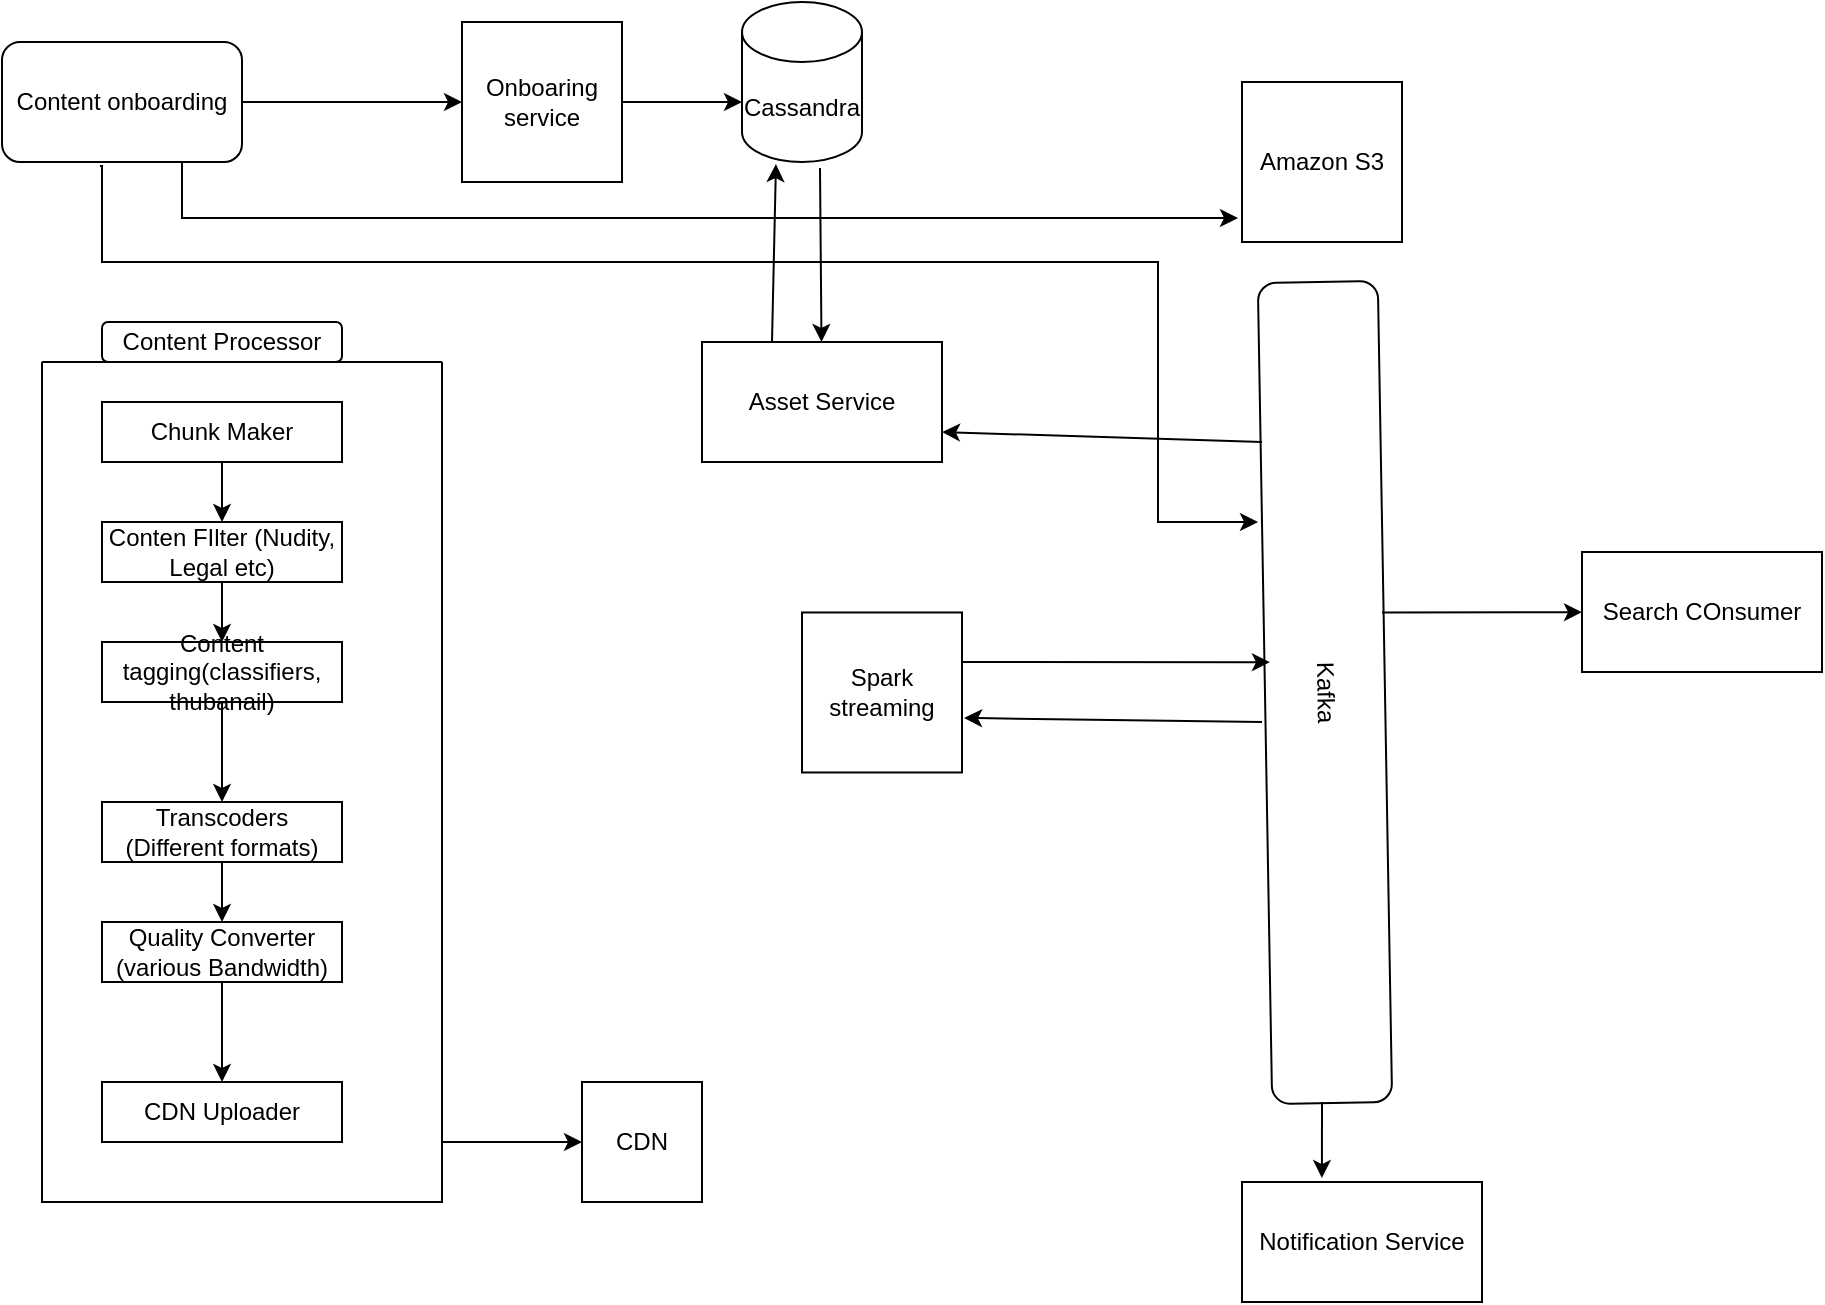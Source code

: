 <mxfile version="28.2.7">
  <diagram name="Page-1" id="gIT_AoULOeZtq3MnKvIx">
    <mxGraphModel dx="2276" dy="743" grid="1" gridSize="10" guides="1" tooltips="1" connect="1" arrows="1" fold="1" page="1" pageScale="1" pageWidth="850" pageHeight="1100" math="0" shadow="0">
      <root>
        <mxCell id="0" />
        <mxCell id="1" parent="0" />
        <mxCell id="sYgXYXVd1xDT1tKqQFDk-7" value="" style="edgeStyle=orthogonalEdgeStyle;rounded=0;orthogonalLoop=1;jettySize=auto;html=1;" edge="1" parent="1" source="sYgXYXVd1xDT1tKqQFDk-1">
          <mxGeometry relative="1" as="geometry">
            <mxPoint x="-60" y="50" as="targetPoint" />
          </mxGeometry>
        </mxCell>
        <mxCell id="sYgXYXVd1xDT1tKqQFDk-32" value="" style="edgeStyle=orthogonalEdgeStyle;rounded=0;orthogonalLoop=1;jettySize=auto;html=1;entryX=-0.025;entryY=0.85;entryDx=0;entryDy=0;entryPerimeter=0;" edge="1" parent="1" source="sYgXYXVd1xDT1tKqQFDk-1" target="sYgXYXVd1xDT1tKqQFDk-29">
          <mxGeometry relative="1" as="geometry">
            <Array as="points">
              <mxPoint x="-200" y="108" />
            </Array>
          </mxGeometry>
        </mxCell>
        <mxCell id="sYgXYXVd1xDT1tKqQFDk-1" value="Content onboarding" style="rounded=1;whiteSpace=wrap;html=1;" vertex="1" parent="1">
          <mxGeometry x="-290" y="20" width="120" height="60" as="geometry" />
        </mxCell>
        <mxCell id="sYgXYXVd1xDT1tKqQFDk-27" value="" style="edgeStyle=orthogonalEdgeStyle;rounded=0;orthogonalLoop=1;jettySize=auto;html=1;" edge="1" parent="1" source="sYgXYXVd1xDT1tKqQFDk-8">
          <mxGeometry relative="1" as="geometry">
            <mxPoint x="80" y="50" as="targetPoint" />
          </mxGeometry>
        </mxCell>
        <mxCell id="sYgXYXVd1xDT1tKqQFDk-8" value="Onboaring service" style="whiteSpace=wrap;html=1;aspect=fixed;" vertex="1" parent="1">
          <mxGeometry x="-60" y="10" width="80" height="80" as="geometry" />
        </mxCell>
        <mxCell id="sYgXYXVd1xDT1tKqQFDk-9" value="" style="swimlane;startSize=0;" vertex="1" parent="1">
          <mxGeometry x="-270" y="180" width="200" height="420" as="geometry" />
        </mxCell>
        <mxCell id="sYgXYXVd1xDT1tKqQFDk-19" value="" style="edgeStyle=orthogonalEdgeStyle;rounded=0;orthogonalLoop=1;jettySize=auto;html=1;" edge="1" parent="sYgXYXVd1xDT1tKqQFDk-9" source="sYgXYXVd1xDT1tKqQFDk-10" target="sYgXYXVd1xDT1tKqQFDk-12">
          <mxGeometry relative="1" as="geometry" />
        </mxCell>
        <mxCell id="sYgXYXVd1xDT1tKqQFDk-10" value="Chunk Maker" style="whiteSpace=wrap;html=1;" vertex="1" parent="sYgXYXVd1xDT1tKqQFDk-9">
          <mxGeometry x="30" y="20" width="120" height="30" as="geometry" />
        </mxCell>
        <mxCell id="sYgXYXVd1xDT1tKqQFDk-22" value="" style="edgeStyle=orthogonalEdgeStyle;rounded=0;orthogonalLoop=1;jettySize=auto;html=1;" edge="1" parent="sYgXYXVd1xDT1tKqQFDk-9" source="sYgXYXVd1xDT1tKqQFDk-14" target="sYgXYXVd1xDT1tKqQFDk-11">
          <mxGeometry relative="1" as="geometry" />
        </mxCell>
        <mxCell id="sYgXYXVd1xDT1tKqQFDk-14" value="Transcoders (Different formats)" style="whiteSpace=wrap;html=1;" vertex="1" parent="sYgXYXVd1xDT1tKqQFDk-9">
          <mxGeometry x="30" y="220" width="120" height="30" as="geometry" />
        </mxCell>
        <mxCell id="sYgXYXVd1xDT1tKqQFDk-21" value="" style="edgeStyle=orthogonalEdgeStyle;rounded=0;orthogonalLoop=1;jettySize=auto;html=1;entryX=0.5;entryY=0;entryDx=0;entryDy=0;" edge="1" parent="sYgXYXVd1xDT1tKqQFDk-9" source="sYgXYXVd1xDT1tKqQFDk-13" target="sYgXYXVd1xDT1tKqQFDk-14">
          <mxGeometry relative="1" as="geometry" />
        </mxCell>
        <mxCell id="sYgXYXVd1xDT1tKqQFDk-13" value="Content tagging(classifiers, thubanail)" style="whiteSpace=wrap;html=1;" vertex="1" parent="sYgXYXVd1xDT1tKqQFDk-9">
          <mxGeometry x="30" y="140" width="120" height="30" as="geometry" />
        </mxCell>
        <mxCell id="sYgXYXVd1xDT1tKqQFDk-17" value="" style="edgeStyle=orthogonalEdgeStyle;rounded=0;orthogonalLoop=1;jettySize=auto;html=1;" edge="1" parent="sYgXYXVd1xDT1tKqQFDk-9" source="sYgXYXVd1xDT1tKqQFDk-12" target="sYgXYXVd1xDT1tKqQFDk-13">
          <mxGeometry relative="1" as="geometry" />
        </mxCell>
        <mxCell id="sYgXYXVd1xDT1tKqQFDk-12" value="Conten FIlter (Nudity, Legal etc)" style="whiteSpace=wrap;html=1;" vertex="1" parent="sYgXYXVd1xDT1tKqQFDk-9">
          <mxGeometry x="30" y="80" width="120" height="30" as="geometry" />
        </mxCell>
        <mxCell id="sYgXYXVd1xDT1tKqQFDk-25" value="" style="edgeStyle=orthogonalEdgeStyle;rounded=0;orthogonalLoop=1;jettySize=auto;html=1;" edge="1" parent="sYgXYXVd1xDT1tKqQFDk-9" source="sYgXYXVd1xDT1tKqQFDk-11" target="sYgXYXVd1xDT1tKqQFDk-24">
          <mxGeometry relative="1" as="geometry" />
        </mxCell>
        <mxCell id="sYgXYXVd1xDT1tKqQFDk-11" value="Quality Converter (various Bandwidth)" style="whiteSpace=wrap;html=1;" vertex="1" parent="sYgXYXVd1xDT1tKqQFDk-9">
          <mxGeometry x="30" y="280" width="120" height="30" as="geometry" />
        </mxCell>
        <mxCell id="sYgXYXVd1xDT1tKqQFDk-24" value="CDN Uploader" style="whiteSpace=wrap;html=1;" vertex="1" parent="sYgXYXVd1xDT1tKqQFDk-9">
          <mxGeometry x="30" y="360" width="120" height="30" as="geometry" />
        </mxCell>
        <mxCell id="sYgXYXVd1xDT1tKqQFDk-23" value="Content Processor" style="rounded=1;whiteSpace=wrap;html=1;" vertex="1" parent="1">
          <mxGeometry x="-240" y="160" width="120" height="20" as="geometry" />
        </mxCell>
        <mxCell id="sYgXYXVd1xDT1tKqQFDk-28" value="Cassandra" style="shape=cylinder3;whiteSpace=wrap;html=1;boundedLbl=1;backgroundOutline=1;size=15;" vertex="1" parent="1">
          <mxGeometry x="80" width="60" height="80" as="geometry" />
        </mxCell>
        <mxCell id="sYgXYXVd1xDT1tKqQFDk-29" value="Amazon S3" style="whiteSpace=wrap;html=1;aspect=fixed;" vertex="1" parent="1">
          <mxGeometry x="330" y="40" width="80" height="80" as="geometry" />
        </mxCell>
        <mxCell id="sYgXYXVd1xDT1tKqQFDk-33" value="Kafka" style="rounded=1;whiteSpace=wrap;html=1;rotation=89;" vertex="1" parent="1">
          <mxGeometry x="166.23" y="315.24" width="410.52" height="60" as="geometry" />
        </mxCell>
        <mxCell id="sYgXYXVd1xDT1tKqQFDk-34" value="" style="edgeStyle=orthogonalEdgeStyle;rounded=0;orthogonalLoop=1;jettySize=auto;html=1;entryX=0.291;entryY=1.033;entryDx=0;entryDy=0;entryPerimeter=0;exitX=0.408;exitY=1.033;exitDx=0;exitDy=0;exitPerimeter=0;" edge="1" parent="1" source="sYgXYXVd1xDT1tKqQFDk-1" target="sYgXYXVd1xDT1tKqQFDk-33">
          <mxGeometry relative="1" as="geometry">
            <mxPoint x="-240" y="90" as="sourcePoint" />
            <mxPoint x="288" y="68" as="targetPoint" />
            <Array as="points">
              <mxPoint x="-240" y="82" />
              <mxPoint x="-240" y="130" />
              <mxPoint x="288" y="130" />
              <mxPoint x="288" y="260" />
            </Array>
          </mxGeometry>
        </mxCell>
        <mxCell id="sYgXYXVd1xDT1tKqQFDk-35" value="Spark streaming" style="whiteSpace=wrap;html=1;aspect=fixed;" vertex="1" parent="1">
          <mxGeometry x="110" y="305.24" width="80" height="80" as="geometry" />
        </mxCell>
        <mxCell id="sYgXYXVd1xDT1tKqQFDk-36" value="" style="endArrow=classic;html=1;rounded=0;entryX=0.462;entryY=0.954;entryDx=0;entryDy=0;entryPerimeter=0;" edge="1" parent="1" target="sYgXYXVd1xDT1tKqQFDk-33">
          <mxGeometry width="50" height="50" relative="1" as="geometry">
            <mxPoint x="190" y="330" as="sourcePoint" />
            <mxPoint x="240" y="280" as="targetPoint" />
          </mxGeometry>
        </mxCell>
        <mxCell id="sYgXYXVd1xDT1tKqQFDk-37" value="" style="endArrow=classic;html=1;rounded=0;entryX=1.013;entryY=0.659;entryDx=0;entryDy=0;entryPerimeter=0;" edge="1" parent="1" target="sYgXYXVd1xDT1tKqQFDk-35">
          <mxGeometry width="50" height="50" relative="1" as="geometry">
            <mxPoint x="340" y="360" as="sourcePoint" />
            <mxPoint x="494" y="370" as="targetPoint" />
          </mxGeometry>
        </mxCell>
        <mxCell id="sYgXYXVd1xDT1tKqQFDk-38" value="CDN" style="whiteSpace=wrap;html=1;aspect=fixed;" vertex="1" parent="1">
          <mxGeometry y="540" width="60" height="60" as="geometry" />
        </mxCell>
        <mxCell id="sYgXYXVd1xDT1tKqQFDk-39" value="" style="endArrow=classic;html=1;rounded=0;entryX=0;entryY=0.5;entryDx=0;entryDy=0;" edge="1" parent="1" target="sYgXYXVd1xDT1tKqQFDk-38">
          <mxGeometry width="50" height="50" relative="1" as="geometry">
            <mxPoint x="-70" y="570" as="sourcePoint" />
            <mxPoint x="-20" y="520" as="targetPoint" />
          </mxGeometry>
        </mxCell>
        <mxCell id="sYgXYXVd1xDT1tKqQFDk-40" value="Notification Service" style="rounded=0;whiteSpace=wrap;html=1;" vertex="1" parent="1">
          <mxGeometry x="330" y="590" width="120" height="60" as="geometry" />
        </mxCell>
        <mxCell id="sYgXYXVd1xDT1tKqQFDk-43" value="" style="endArrow=classic;html=1;rounded=0;entryX=0.333;entryY=-0.033;entryDx=0;entryDy=0;entryPerimeter=0;" edge="1" parent="1" target="sYgXYXVd1xDT1tKqQFDk-40">
          <mxGeometry width="50" height="50" relative="1" as="geometry">
            <mxPoint x="370" y="550" as="sourcePoint" />
            <mxPoint x="420" y="500" as="targetPoint" />
          </mxGeometry>
        </mxCell>
        <mxCell id="sYgXYXVd1xDT1tKqQFDk-45" value="Asset Service" style="rounded=0;whiteSpace=wrap;html=1;" vertex="1" parent="1">
          <mxGeometry x="60" y="170" width="120" height="60" as="geometry" />
        </mxCell>
        <mxCell id="sYgXYXVd1xDT1tKqQFDk-46" value="" style="endArrow=classic;html=1;rounded=0;entryX=0.283;entryY=1.013;entryDx=0;entryDy=0;entryPerimeter=0;" edge="1" parent="1" target="sYgXYXVd1xDT1tKqQFDk-28">
          <mxGeometry width="50" height="50" relative="1" as="geometry">
            <mxPoint x="95" y="170" as="sourcePoint" />
            <mxPoint x="145" y="120" as="targetPoint" />
          </mxGeometry>
        </mxCell>
        <mxCell id="sYgXYXVd1xDT1tKqQFDk-47" value="" style="endArrow=classic;html=1;rounded=0;exitX=0.65;exitY=1.038;exitDx=0;exitDy=0;exitPerimeter=0;" edge="1" parent="1" source="sYgXYXVd1xDT1tKqQFDk-28" target="sYgXYXVd1xDT1tKqQFDk-45">
          <mxGeometry width="50" height="50" relative="1" as="geometry">
            <mxPoint x="250" y="189" as="sourcePoint" />
            <mxPoint x="252" y="100" as="targetPoint" />
          </mxGeometry>
        </mxCell>
        <mxCell id="sYgXYXVd1xDT1tKqQFDk-48" value="" style="endArrow=classic;html=1;rounded=0;entryX=1;entryY=0.75;entryDx=0;entryDy=0;" edge="1" parent="1" target="sYgXYXVd1xDT1tKqQFDk-45">
          <mxGeometry width="50" height="50" relative="1" as="geometry">
            <mxPoint x="340" y="220" as="sourcePoint" />
            <mxPoint x="390" y="170" as="targetPoint" />
          </mxGeometry>
        </mxCell>
        <mxCell id="sYgXYXVd1xDT1tKqQFDk-49" value="" style="endArrow=classic;html=1;rounded=0;" edge="1" parent="1" target="sYgXYXVd1xDT1tKqQFDk-50">
          <mxGeometry width="50" height="50" relative="1" as="geometry">
            <mxPoint x="400" y="305.24" as="sourcePoint" />
            <mxPoint x="480" y="305" as="targetPoint" />
          </mxGeometry>
        </mxCell>
        <mxCell id="sYgXYXVd1xDT1tKqQFDk-50" value="Search COnsumer" style="rounded=0;whiteSpace=wrap;html=1;" vertex="1" parent="1">
          <mxGeometry x="500" y="275" width="120" height="60" as="geometry" />
        </mxCell>
      </root>
    </mxGraphModel>
  </diagram>
</mxfile>
